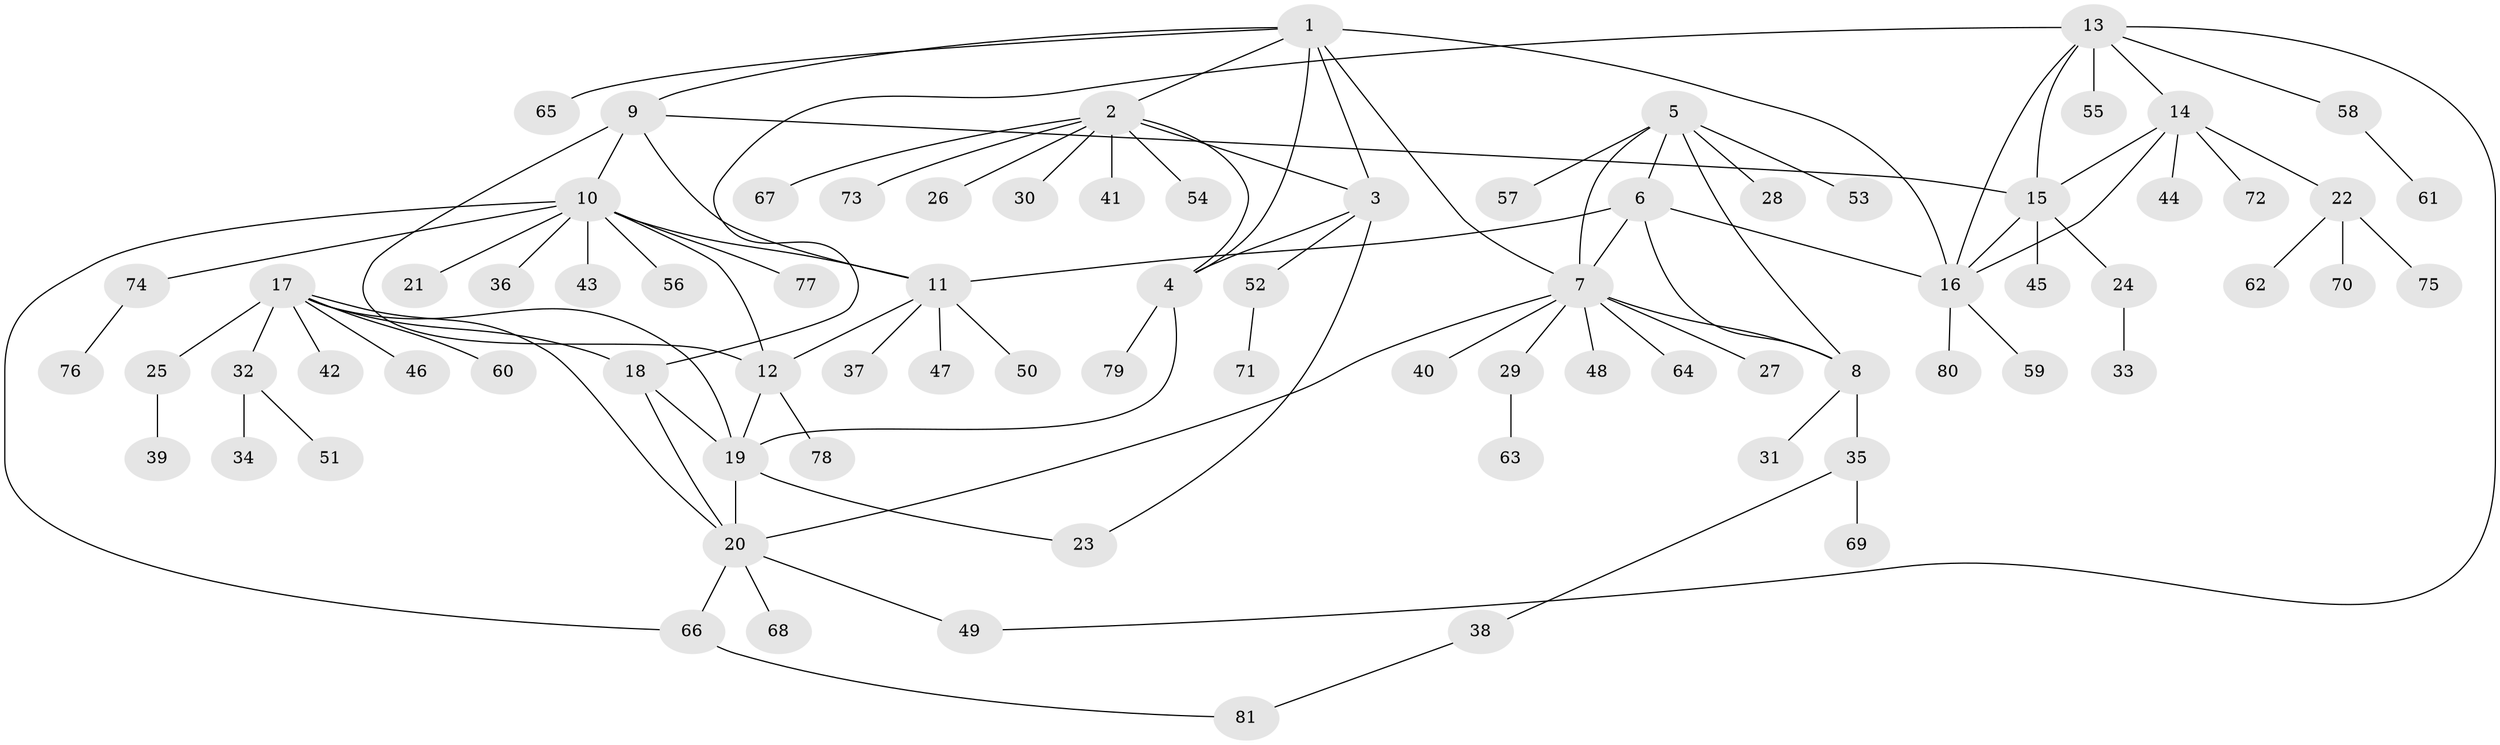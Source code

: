 // Generated by graph-tools (version 1.1) at 2025/37/03/09/25 02:37:13]
// undirected, 81 vertices, 105 edges
graph export_dot {
graph [start="1"]
  node [color=gray90,style=filled];
  1;
  2;
  3;
  4;
  5;
  6;
  7;
  8;
  9;
  10;
  11;
  12;
  13;
  14;
  15;
  16;
  17;
  18;
  19;
  20;
  21;
  22;
  23;
  24;
  25;
  26;
  27;
  28;
  29;
  30;
  31;
  32;
  33;
  34;
  35;
  36;
  37;
  38;
  39;
  40;
  41;
  42;
  43;
  44;
  45;
  46;
  47;
  48;
  49;
  50;
  51;
  52;
  53;
  54;
  55;
  56;
  57;
  58;
  59;
  60;
  61;
  62;
  63;
  64;
  65;
  66;
  67;
  68;
  69;
  70;
  71;
  72;
  73;
  74;
  75;
  76;
  77;
  78;
  79;
  80;
  81;
  1 -- 2;
  1 -- 3;
  1 -- 4;
  1 -- 7;
  1 -- 9;
  1 -- 16;
  1 -- 65;
  2 -- 3;
  2 -- 4;
  2 -- 26;
  2 -- 30;
  2 -- 41;
  2 -- 54;
  2 -- 67;
  2 -- 73;
  3 -- 4;
  3 -- 23;
  3 -- 52;
  4 -- 19;
  4 -- 79;
  5 -- 6;
  5 -- 7;
  5 -- 8;
  5 -- 28;
  5 -- 53;
  5 -- 57;
  6 -- 7;
  6 -- 8;
  6 -- 11;
  6 -- 16;
  7 -- 8;
  7 -- 20;
  7 -- 27;
  7 -- 29;
  7 -- 40;
  7 -- 48;
  7 -- 64;
  8 -- 31;
  8 -- 35;
  9 -- 10;
  9 -- 11;
  9 -- 12;
  9 -- 15;
  10 -- 11;
  10 -- 12;
  10 -- 21;
  10 -- 36;
  10 -- 43;
  10 -- 56;
  10 -- 66;
  10 -- 74;
  10 -- 77;
  11 -- 12;
  11 -- 37;
  11 -- 47;
  11 -- 50;
  12 -- 19;
  12 -- 78;
  13 -- 14;
  13 -- 15;
  13 -- 16;
  13 -- 18;
  13 -- 49;
  13 -- 55;
  13 -- 58;
  14 -- 15;
  14 -- 16;
  14 -- 22;
  14 -- 44;
  14 -- 72;
  15 -- 16;
  15 -- 24;
  15 -- 45;
  16 -- 59;
  16 -- 80;
  17 -- 18;
  17 -- 19;
  17 -- 20;
  17 -- 25;
  17 -- 32;
  17 -- 42;
  17 -- 46;
  17 -- 60;
  18 -- 19;
  18 -- 20;
  19 -- 20;
  19 -- 23;
  20 -- 49;
  20 -- 66;
  20 -- 68;
  22 -- 62;
  22 -- 70;
  22 -- 75;
  24 -- 33;
  25 -- 39;
  29 -- 63;
  32 -- 34;
  32 -- 51;
  35 -- 38;
  35 -- 69;
  38 -- 81;
  52 -- 71;
  58 -- 61;
  66 -- 81;
  74 -- 76;
}
